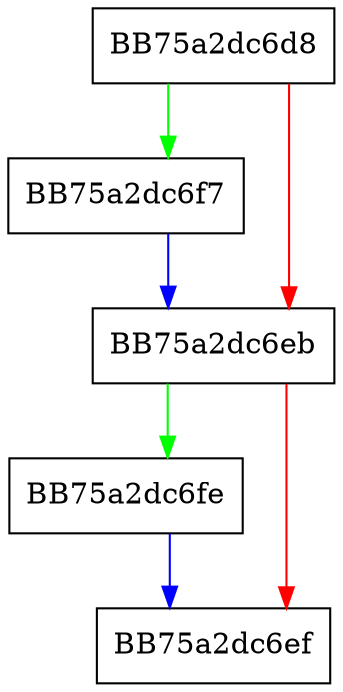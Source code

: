 digraph GetFileAlignment {
  node [shape="box"];
  graph [splines=ortho];
  BB75a2dc6d8 -> BB75a2dc6f7 [color="green"];
  BB75a2dc6d8 -> BB75a2dc6eb [color="red"];
  BB75a2dc6eb -> BB75a2dc6fe [color="green"];
  BB75a2dc6eb -> BB75a2dc6ef [color="red"];
  BB75a2dc6f7 -> BB75a2dc6eb [color="blue"];
  BB75a2dc6fe -> BB75a2dc6ef [color="blue"];
}